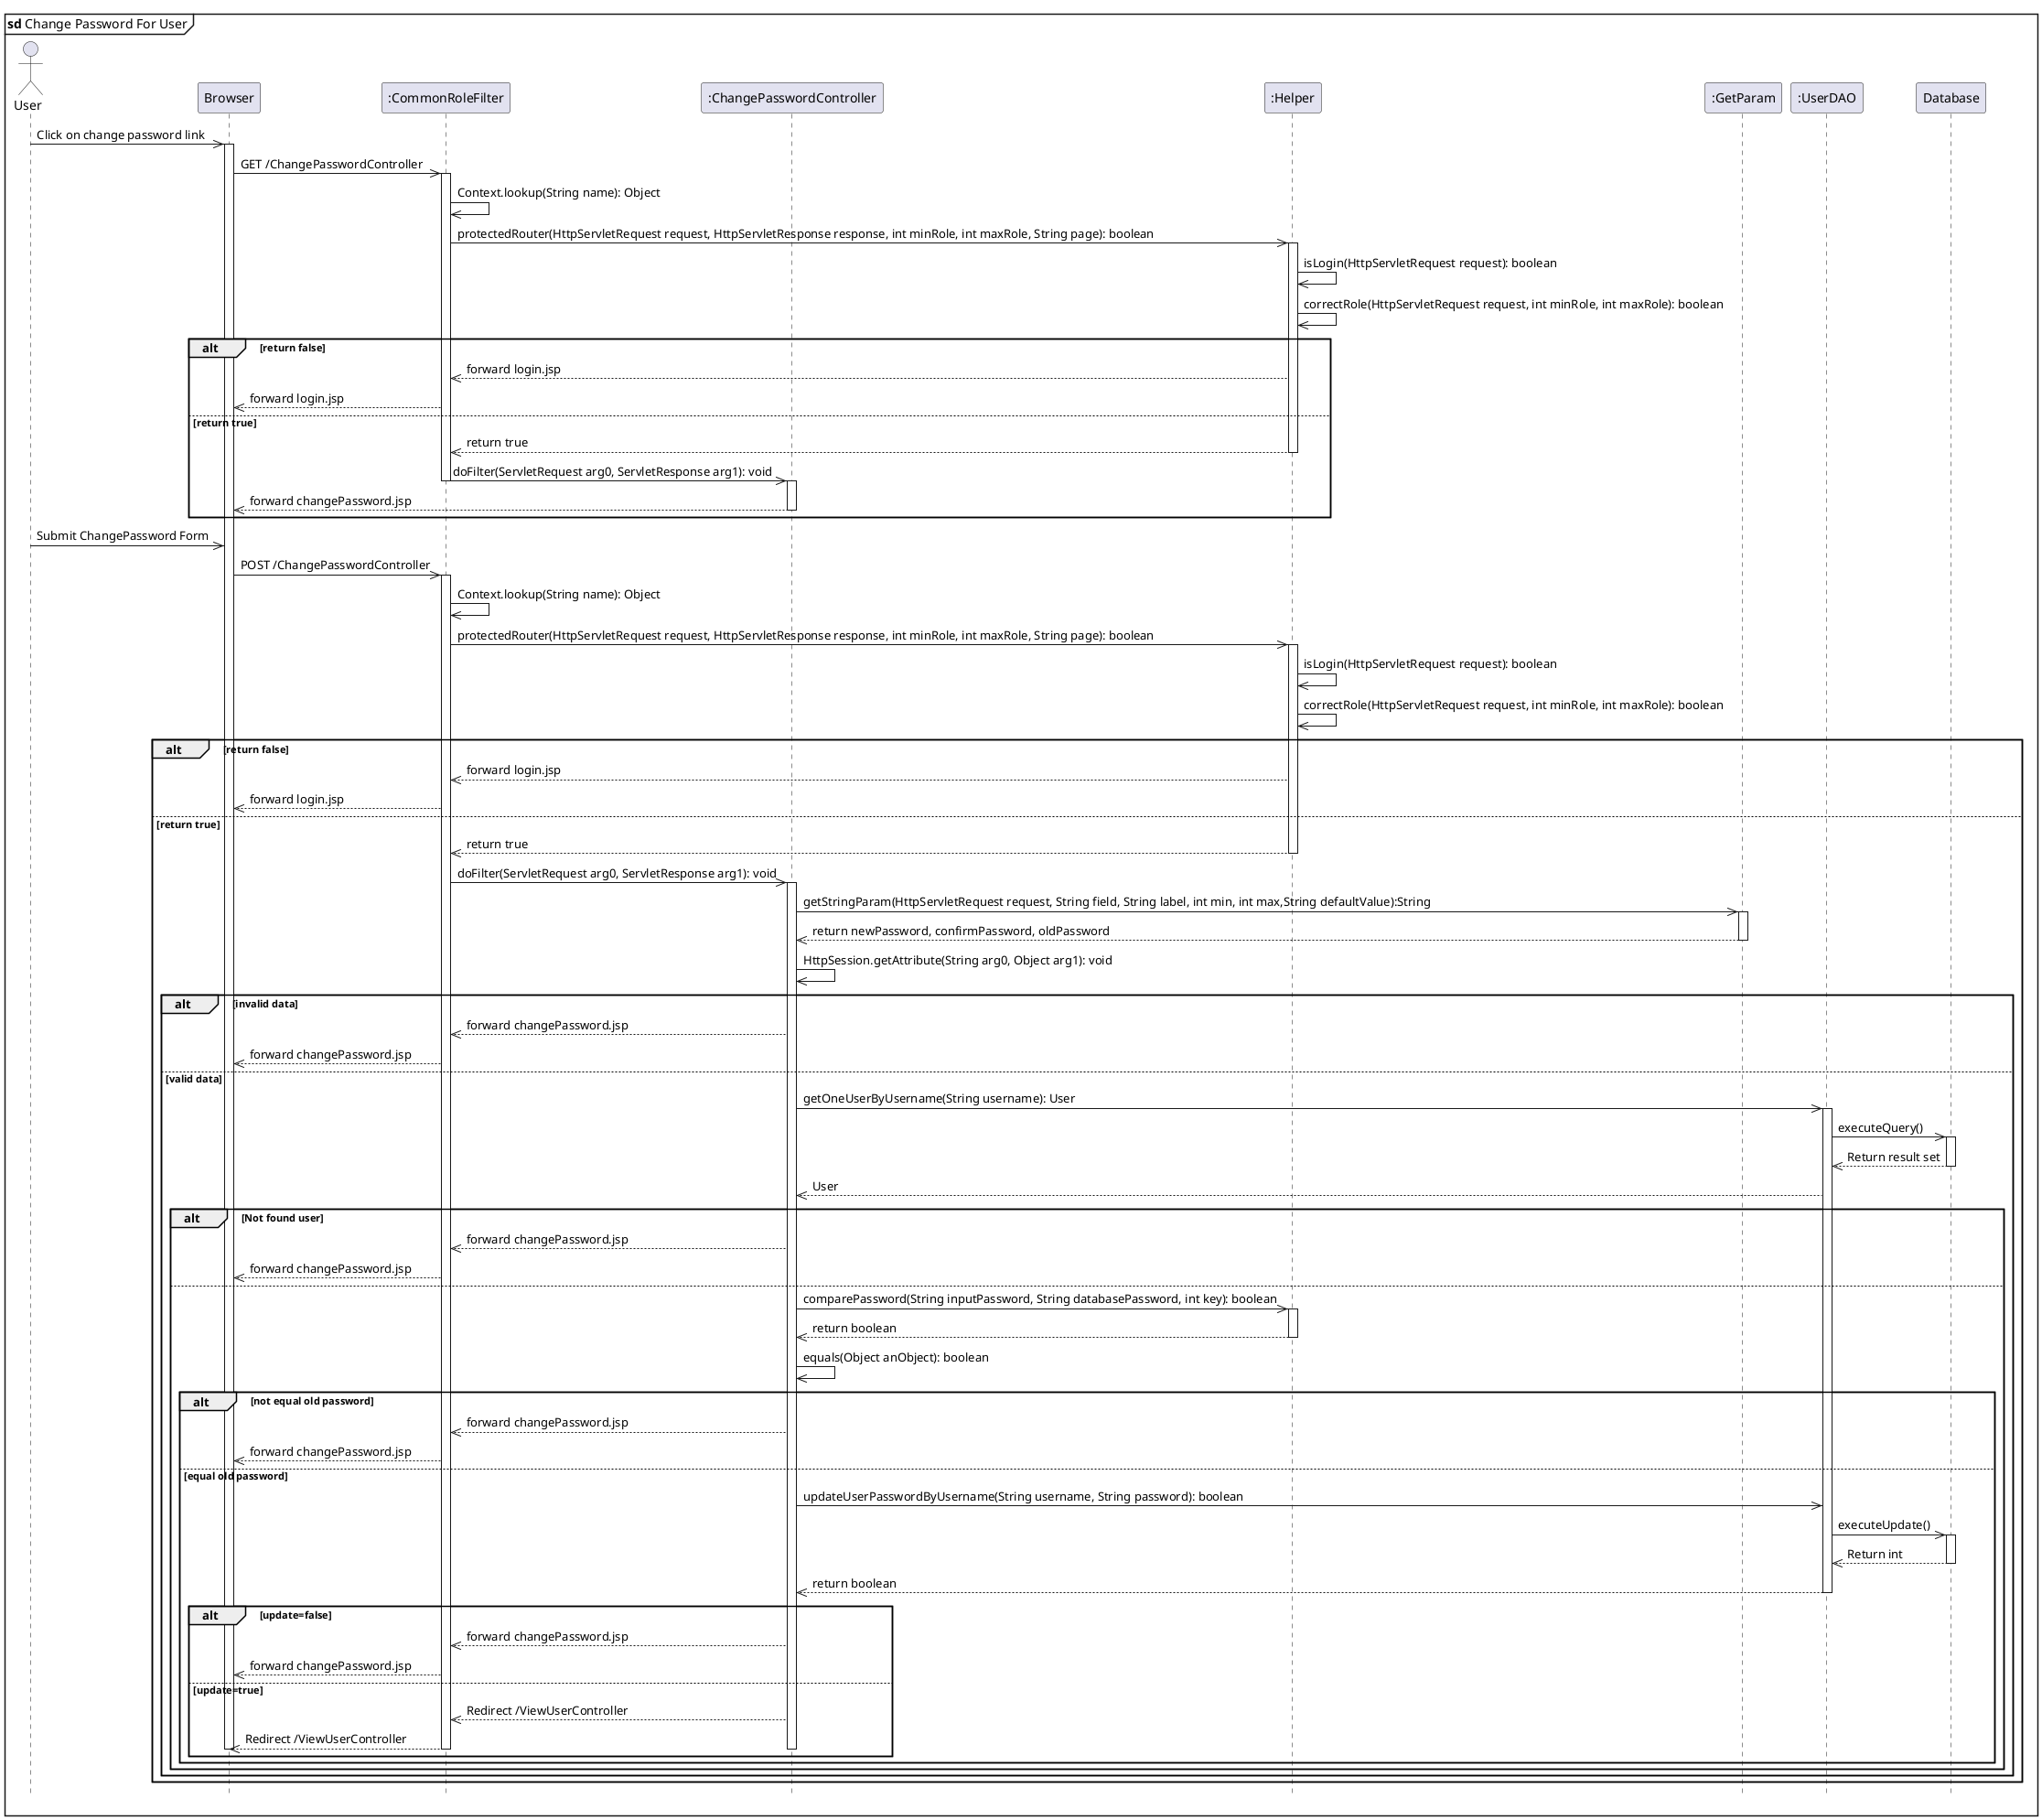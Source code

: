 @startuml changePassword

hide footbox
mainframe <b>sd</b> Change Password For User
actor User
participant "Browser" as Browser
participant ":CommonRoleFilter" as CommonRoleFilter
participant ":ChangePasswordController" as ChangePasswordController
participant ":Helper" as Helper
participant ":GetParam" as GetParam
participant ":UserDAO" as UserDao
participant "Database" as DB

User ->> Browser: Click on change password link
activate Browser
Browser ->> CommonRoleFilter: GET /ChangePasswordController
activate CommonRoleFilter
CommonRoleFilter ->> CommonRoleFilter: Context.lookup(String name): Object
CommonRoleFilter ->> Helper: protectedRouter(HttpServletRequest request, HttpServletResponse response, int minRole, int maxRole, String page): boolean
activate Helper
Helper ->> Helper: isLogin(HttpServletRequest request): boolean
Helper ->> Helper: correctRole(HttpServletRequest request, int minRole, int maxRole): boolean
alt return false 
    Helper -->> CommonRoleFilter: forward login.jsp
    CommonRoleFilter -->> Browser: forward login.jsp
else return true
    Helper -->> CommonRoleFilter: return true
    deactivate Helper
    CommonRoleFilter ->> ChangePasswordController: doFilter(ServletRequest arg0, ServletResponse arg1): void
    deactivate CommonRoleFilter
    activate ChangePasswordController
    ChangePasswordController -->> Browser: forward changePassword.jsp
    deactivate ChangePasswordController
   
end


User ->> Browser: Submit ChangePassword Form
Browser ->> CommonRoleFilter: POST /ChangePasswordController
activate CommonRoleFilter
CommonRoleFilter ->> CommonRoleFilter: Context.lookup(String name): Object
CommonRoleFilter ->> Helper: protectedRouter(HttpServletRequest request, HttpServletResponse response, int minRole, int maxRole, String page): boolean
activate Helper
Helper ->> Helper: isLogin(HttpServletRequest request): boolean
Helper ->> Helper: correctRole(HttpServletRequest request, int minRole, int maxRole): boolean
alt return false 
    Helper -->> CommonRoleFilter: forward login.jsp
    CommonRoleFilter -->> Browser: forward login.jsp
else return true
    Helper -->> CommonRoleFilter: return true
    deactivate Helper
    CommonRoleFilter ->> ChangePasswordController: doFilter(ServletRequest arg0, ServletResponse arg1): void
    activate ChangePasswordController
    ChangePasswordController ->> GetParam: getStringParam(HttpServletRequest request, String field, String label, int min, int max,String defaultValue):String
    activate GetParam
    GetParam --->> ChangePasswordController: return newPassword, confirmPassword, oldPassword 
    deactivate GetParam
    ChangePasswordController ->> ChangePasswordController: HttpSession.getAttribute(String arg0, Object arg1): void
    alt invalid data
        ChangePasswordController -->> CommonRoleFilter: forward changePassword.jsp
        CommonRoleFilter -->> Browser: forward changePassword.jsp
    else valid data
        ChangePasswordController ->> UserDao: getOneUserByUsername(String username): User
        activate UserDao
        UserDao ->> DB: executeQuery()
        activate DB
        DB -->> UserDao: Return result set
        deactivate DB
        UserDao -->> ChangePasswordController: User
        alt Not found user
            ChangePasswordController -->> CommonRoleFilter: forward changePassword.jsp
            CommonRoleFilter -->> Browser: forward changePassword.jsp
        else
            ChangePasswordController ->> Helper:  comparePassword(String inputPassword, String databasePassword, int key): boolean
            activate Helper
            Helper   -->> ChangePasswordController:  return boolean
            deactivate Helper
            ChangePasswordController   ->> ChangePasswordController:   equals(Object anObject): boolean
            alt not equal old password
                ChangePasswordController -->> CommonRoleFilter: forward changePassword.jsp
                CommonRoleFilter -->> Browser: forward changePassword.jsp
            else equal old password
                ChangePasswordController ->> UserDao:  updateUserPasswordByUsername(String username, String password): boolean
                UserDao ->> DB: executeUpdate()
                activate DB
                DB -->> UserDao: Return int
                deactivate DB
                UserDao -->> ChangePasswordController: return boolean
                deactivate UserDao
                alt update=false
                    ChangePasswordController -->> CommonRoleFilter: forward changePassword.jsp
                    CommonRoleFilter -->> Browser: forward changePassword.jsp
                else  update=true
                    ChangePasswordController -->> CommonRoleFilter: Redirect /ViewUserController 
                    CommonRoleFilter -->> Browser: Redirect /ViewUserController 
                    deactivate CommonRoleFilter
                    deactivate ChangePasswordController
                    deactivate Browser
                end
            end
        end
    end
end
@enduml